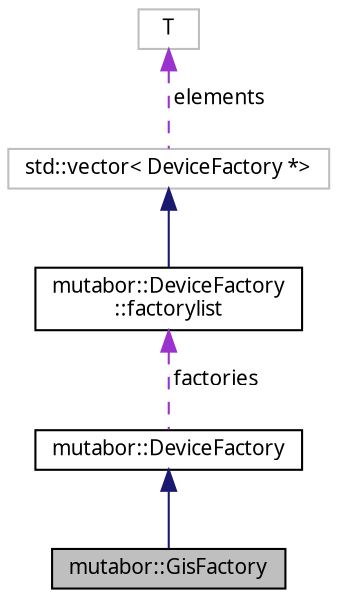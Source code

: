 digraph "mutabor::GisFactory"
{
  edge [fontname="Sans",fontsize="10",labelfontname="Sans",labelfontsize="10"];
  node [fontname="Sans",fontsize="10",shape=record];
  Node2 [label="mutabor::GisFactory",height=0.2,width=0.4,color="black", fillcolor="grey75", style="filled", fontcolor="black"];
  Node3 -> Node2 [dir="back",color="midnightblue",fontsize="10",style="solid",fontname="Sans"];
  Node3 [label="mutabor::DeviceFactory",height=0.2,width=0.4,color="black", fillcolor="white", style="filled",URL="$d7/d57/classmutabor_1_1DeviceFactory.html"];
  Node4 -> Node3 [dir="back",color="darkorchid3",fontsize="10",style="dashed",label=" factories" ,fontname="Sans"];
  Node4 [label="mutabor::DeviceFactory\l::factorylist",height=0.2,width=0.4,color="black", fillcolor="white", style="filled",URL="$de/d0d/structmutabor_1_1DeviceFactory_1_1factorylist.html"];
  Node5 -> Node4 [dir="back",color="midnightblue",fontsize="10",style="solid",fontname="Sans"];
  Node5 [label="std::vector\< DeviceFactory *\>",height=0.2,width=0.4,color="grey75", fillcolor="white", style="filled",tooltip="STL class. "];
  Node6 -> Node5 [dir="back",color="darkorchid3",fontsize="10",style="dashed",label=" elements" ,fontname="Sans"];
  Node6 [label="T",height=0.2,width=0.4,color="grey75", fillcolor="white", style="filled"];
}
